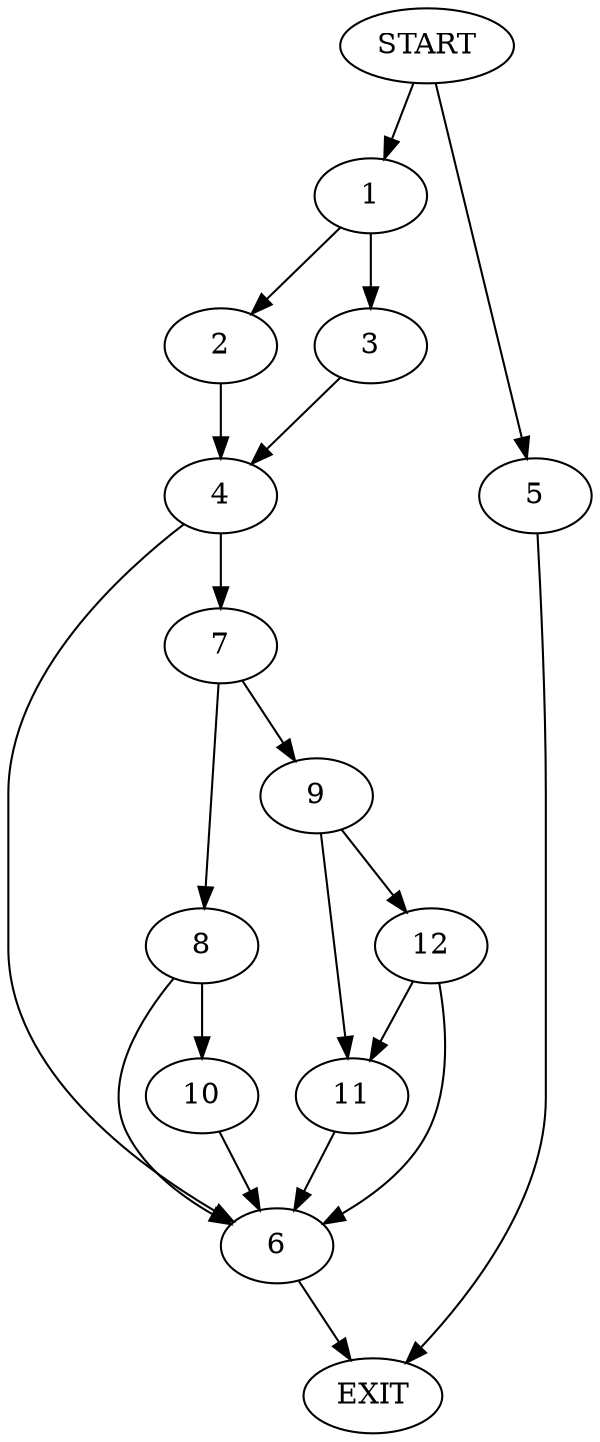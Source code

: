 digraph {
0 [label="START"];
1;
2;
3;
4;
5;
6;
7;
8;
9;
10;
11;
12;
13 [label="EXIT"];
0 -> 1;
1 -> 2;
1 -> 3;
2 -> 4;
3 -> 4;
0 -> 5;
5 -> 13;
4 -> 6;
4 -> 7;
6 -> 13;
7 -> 8;
7 -> 9;
8 -> 6;
8 -> 10;
9 -> 11;
9 -> 12;
10 -> 6;
11 -> 6;
12 -> 11;
12 -> 6;
}